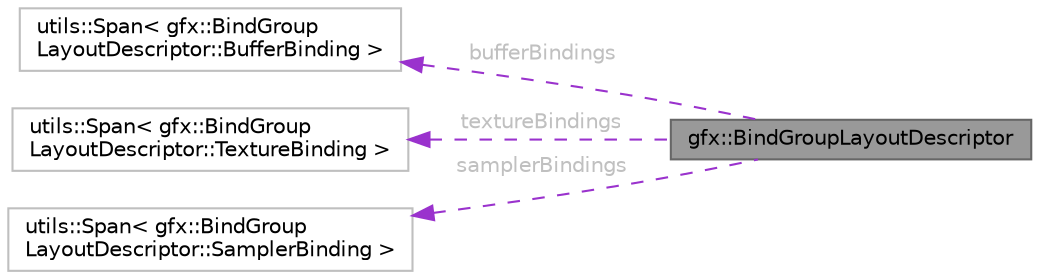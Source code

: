 digraph "gfx::BindGroupLayoutDescriptor"
{
 // LATEX_PDF_SIZE
  bgcolor="transparent";
  edge [fontname=Helvetica,fontsize=10,labelfontname=Helvetica,labelfontsize=10];
  node [fontname=Helvetica,fontsize=10,shape=box,height=0.2,width=0.4];
  rankdir="LR";
  Node1 [id="Node000001",label="gfx::BindGroupLayoutDescriptor",height=0.2,width=0.4,color="gray40", fillcolor="grey60", style="filled", fontcolor="black",tooltip="Describes the layout of resources bound to a shader pipeline."];
  Node2 -> Node1 [id="edge1_Node000001_Node000002",dir="back",color="darkorchid3",style="dashed",tooltip=" ",label=<<TABLE CELLBORDER="0" BORDER="0"><TR><TD VALIGN="top" ALIGN="LEFT" CELLPADDING="1" CELLSPACING="0">bufferBindings</TD></TR>
</TABLE>> ,fontcolor="grey" ];
  Node2 [id="Node000002",label="utils::Span\< gfx::BindGroup\lLayoutDescriptor::BufferBinding \>",height=0.2,width=0.4,color="grey75", fillcolor="white", style="filled",URL="$classutils_1_1_span.html",tooltip=" "];
  Node3 -> Node1 [id="edge2_Node000001_Node000003",dir="back",color="darkorchid3",style="dashed",tooltip=" ",label=<<TABLE CELLBORDER="0" BORDER="0"><TR><TD VALIGN="top" ALIGN="LEFT" CELLPADDING="1" CELLSPACING="0">textureBindings</TD></TR>
</TABLE>> ,fontcolor="grey" ];
  Node3 [id="Node000003",label="utils::Span\< gfx::BindGroup\lLayoutDescriptor::TextureBinding \>",height=0.2,width=0.4,color="grey75", fillcolor="white", style="filled",URL="$classutils_1_1_span.html",tooltip=" "];
  Node4 -> Node1 [id="edge3_Node000001_Node000004",dir="back",color="darkorchid3",style="dashed",tooltip=" ",label=<<TABLE CELLBORDER="0" BORDER="0"><TR><TD VALIGN="top" ALIGN="LEFT" CELLPADDING="1" CELLSPACING="0">samplerBindings</TD></TR>
</TABLE>> ,fontcolor="grey" ];
  Node4 [id="Node000004",label="utils::Span\< gfx::BindGroup\lLayoutDescriptor::SamplerBinding \>",height=0.2,width=0.4,color="grey75", fillcolor="white", style="filled",URL="$classutils_1_1_span.html",tooltip=" "];
}
